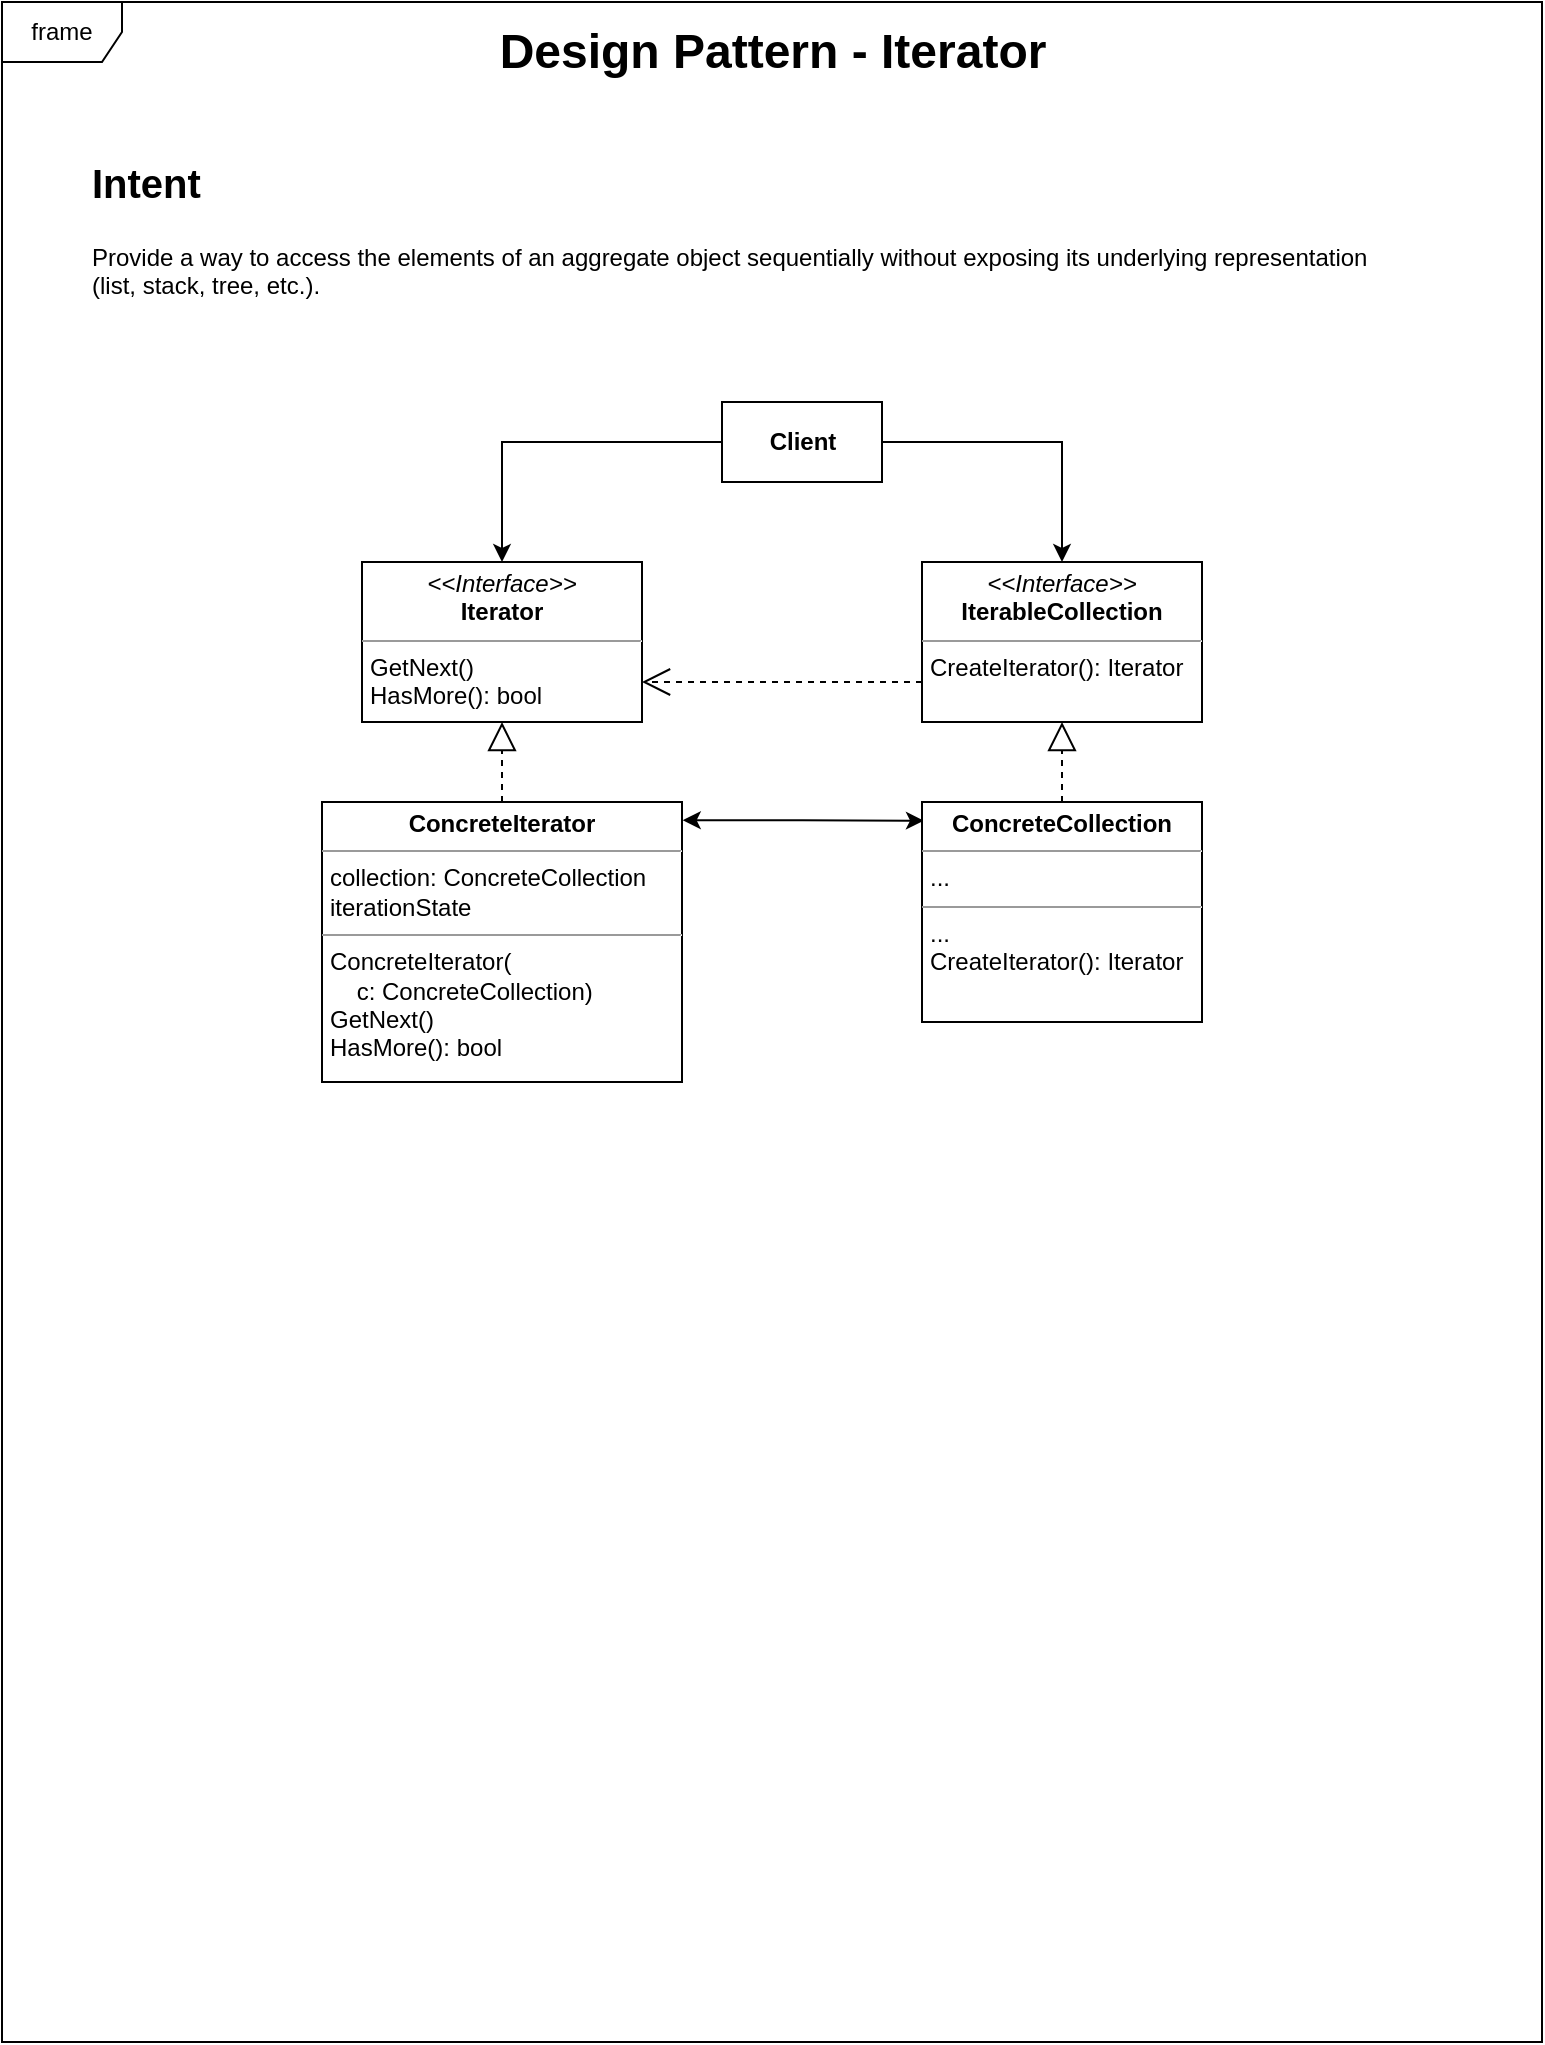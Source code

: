 <mxfile version="20.2.3" type="device"><diagram name="Page-1" id="c4acf3e9-155e-7222-9cf6-157b1a14988f"><mxGraphModel dx="1420" dy="862" grid="1" gridSize="10" guides="1" tooltips="1" connect="1" arrows="1" fold="1" page="1" pageScale="1" pageWidth="850" pageHeight="1100" background="none" math="0" shadow="0"><root><mxCell id="0"/><mxCell id="1" parent="0"/><mxCell id="ntzBAGQJPZ-71oEep1wN-15" value="frame" style="shape=umlFrame;whiteSpace=wrap;html=1;" vertex="1" parent="1"><mxGeometry x="40" y="40" width="770" height="1020" as="geometry"/></mxCell><mxCell id="Cu_ZsTEOrRFd_Toc5g8c-10" style="edgeStyle=orthogonalEdgeStyle;rounded=0;orthogonalLoop=1;jettySize=auto;html=1;exitX=0;exitY=0.5;exitDx=0;exitDy=0;entryX=0.5;entryY=0;entryDx=0;entryDy=0;" parent="1" source="ApbU5hYw-75F_Li-i1k_-64" target="ntzBAGQJPZ-71oEep1wN-1" edge="1"><mxGeometry relative="1" as="geometry"><mxPoint x="400.034" y="280" as="targetPoint"/></mxGeometry></mxCell><mxCell id="ApbU5hYw-75F_Li-i1k_-64" value="&lt;b&gt;Client&lt;/b&gt;" style="html=1;" parent="1" vertex="1"><mxGeometry x="400" y="240" width="80" height="40" as="geometry"/></mxCell><mxCell id="SNXLgNl5wJkpsjLgbIaf-1" value="&lt;b style=&quot;&quot;&gt;&lt;font style=&quot;font-size: 24px;&quot;&gt;Design Pattern - Iterator&lt;/font&gt;&lt;/b&gt;" style="text;html=1;align=center;verticalAlign=middle;resizable=0;points=[];autosize=1;strokeColor=none;fillColor=none;fontSize=16;" parent="1" vertex="1"><mxGeometry x="275" y="45" width="300" height="40" as="geometry"/></mxCell><mxCell id="KmE9x78havIfTtKwWrY--2" value="&lt;h1&gt;&lt;font style=&quot;font-size: 20px;&quot;&gt;Intent&lt;/font&gt;&lt;/h1&gt;&lt;p&gt;Provide a way to access the elements of an aggregate object sequentially without exposing its underlying representation&lt;br&gt;(list, stack, tree, etc.).&lt;br&gt;&lt;/p&gt;" style="text;html=1;strokeColor=none;fillColor=none;spacing=5;spacingTop=-20;whiteSpace=wrap;overflow=hidden;rounded=0;" parent="1" vertex="1"><mxGeometry x="80" y="110" width="690" height="80" as="geometry"/></mxCell><mxCell id="ntzBAGQJPZ-71oEep1wN-1" value="&lt;p style=&quot;margin:0px;margin-top:4px;text-align:center;&quot;&gt;&lt;i&gt;&amp;lt;&amp;lt;Interface&amp;gt;&amp;gt;&lt;/i&gt;&lt;br&gt;&lt;b&gt;Iterator&lt;/b&gt;&lt;/p&gt;&lt;hr size=&quot;1&quot;&gt;&lt;p style=&quot;margin:0px;margin-left:4px;&quot;&gt;&lt;/p&gt;&lt;p style=&quot;margin:0px;margin-left:4px;&quot;&gt;GetNext()&lt;/p&gt;&lt;p style=&quot;margin:0px;margin-left:4px;&quot;&gt;HasMore(): bool&lt;/p&gt;" style="verticalAlign=top;align=left;overflow=fill;fontSize=12;fontFamily=Helvetica;html=1;" vertex="1" parent="1"><mxGeometry x="220" y="320" width="140" height="80" as="geometry"/></mxCell><mxCell id="ntzBAGQJPZ-71oEep1wN-2" value="&lt;p style=&quot;margin:0px;margin-top:4px;text-align:center;&quot;&gt;&lt;i&gt;&amp;lt;&amp;lt;Interface&amp;gt;&amp;gt;&lt;/i&gt;&lt;br&gt;&lt;b&gt;IterableCollection&lt;/b&gt;&lt;/p&gt;&lt;hr size=&quot;1&quot;&gt;&lt;p style=&quot;margin:0px;margin-left:4px;&quot;&gt;&lt;/p&gt;&lt;p style=&quot;margin:0px;margin-left:4px;&quot;&gt;CreateIterator(): Iterator&lt;br&gt;&lt;/p&gt;" style="verticalAlign=top;align=left;overflow=fill;fontSize=12;fontFamily=Helvetica;html=1;" vertex="1" parent="1"><mxGeometry x="500" y="320" width="140" height="80" as="geometry"/></mxCell><mxCell id="ntzBAGQJPZ-71oEep1wN-11" style="edgeStyle=orthogonalEdgeStyle;rounded=0;orthogonalLoop=1;jettySize=auto;html=1;exitX=1.002;exitY=0.065;exitDx=0;exitDy=0;entryX=0.007;entryY=0.085;entryDx=0;entryDy=0;entryPerimeter=0;exitPerimeter=0;startArrow=classic;startFill=1;" edge="1" parent="1" source="ntzBAGQJPZ-71oEep1wN-3" target="ntzBAGQJPZ-71oEep1wN-4"><mxGeometry relative="1" as="geometry"><Array as="points"/></mxGeometry></mxCell><mxCell id="ntzBAGQJPZ-71oEep1wN-3" value="&lt;p style=&quot;margin:0px;margin-top:4px;text-align:center;&quot;&gt;&lt;b&gt;ConcreteIterator&lt;/b&gt;&lt;/p&gt;&lt;hr size=&quot;1&quot;&gt;&lt;p style=&quot;margin:0px;margin-left:4px;&quot;&gt;collection: ConcreteCollection&lt;/p&gt;&lt;p style=&quot;margin:0px;margin-left:4px;&quot;&gt;iterationState&lt;/p&gt;&lt;hr size=&quot;1&quot;&gt;&lt;p style=&quot;margin:0px;margin-left:4px;&quot;&gt;ConcreteIterator(&lt;/p&gt;&lt;p style=&quot;margin:0px;margin-left:4px;&quot;&gt;&lt;span style=&quot;&quot;&gt;&lt;/span&gt;&amp;nbsp; &amp;nbsp; c: ConcreteCollection)&lt;/p&gt;&lt;p style=&quot;margin:0px;margin-left:4px;&quot;&gt;GetNext()&lt;/p&gt;&lt;p style=&quot;margin:0px;margin-left:4px;&quot;&gt;HasMore(): bool&lt;br&gt;&lt;/p&gt;" style="verticalAlign=top;align=left;overflow=fill;fontSize=12;fontFamily=Helvetica;html=1;" vertex="1" parent="1"><mxGeometry x="200" y="440" width="180" height="140" as="geometry"/></mxCell><mxCell id="ntzBAGQJPZ-71oEep1wN-4" value="&lt;p style=&quot;margin:0px;margin-top:4px;text-align:center;&quot;&gt;&lt;b&gt;ConcreteCollection&lt;/b&gt;&lt;/p&gt;&lt;hr size=&quot;1&quot;&gt;&lt;p style=&quot;margin:0px;margin-left:4px;&quot;&gt;...&lt;/p&gt;&lt;hr size=&quot;1&quot;&gt;&lt;p style=&quot;margin:0px;margin-left:4px;&quot;&gt;...&lt;/p&gt;&lt;p style=&quot;margin:0px;margin-left:4px;&quot;&gt;CreateIterator(): Iterator&lt;/p&gt;" style="verticalAlign=top;align=left;overflow=fill;fontSize=12;fontFamily=Helvetica;html=1;" vertex="1" parent="1"><mxGeometry x="500" y="440" width="140" height="110" as="geometry"/></mxCell><mxCell id="ntzBAGQJPZ-71oEep1wN-6" value="" style="endArrow=block;dashed=1;endFill=0;endSize=12;html=1;rounded=0;exitX=0.5;exitY=0;exitDx=0;exitDy=0;entryX=0.5;entryY=1;entryDx=0;entryDy=0;" edge="1" parent="1" source="ntzBAGQJPZ-71oEep1wN-3" target="ntzBAGQJPZ-71oEep1wN-1"><mxGeometry width="160" relative="1" as="geometry"><mxPoint x="340" y="400" as="sourcePoint"/><mxPoint x="500" y="400" as="targetPoint"/></mxGeometry></mxCell><mxCell id="ntzBAGQJPZ-71oEep1wN-10" value="" style="endArrow=block;dashed=1;endFill=0;endSize=12;html=1;rounded=0;exitX=0.5;exitY=0;exitDx=0;exitDy=0;entryX=0.5;entryY=1;entryDx=0;entryDy=0;" edge="1" parent="1" source="ntzBAGQJPZ-71oEep1wN-4" target="ntzBAGQJPZ-71oEep1wN-2"><mxGeometry width="160" relative="1" as="geometry"><mxPoint x="360" y="450" as="sourcePoint"/><mxPoint x="360" y="410" as="targetPoint"/></mxGeometry></mxCell><mxCell id="ntzBAGQJPZ-71oEep1wN-12" style="edgeStyle=orthogonalEdgeStyle;rounded=0;orthogonalLoop=1;jettySize=auto;html=1;exitX=1;exitY=0.5;exitDx=0;exitDy=0;entryX=0.5;entryY=0;entryDx=0;entryDy=0;" edge="1" parent="1" source="ApbU5hYw-75F_Li-i1k_-64" target="ntzBAGQJPZ-71oEep1wN-2"><mxGeometry relative="1" as="geometry"><mxPoint x="660" y="210" as="sourcePoint"/><mxPoint x="570" y="310" as="targetPoint"/></mxGeometry></mxCell><mxCell id="ntzBAGQJPZ-71oEep1wN-14" value="" style="endArrow=open;endSize=12;dashed=1;html=1;rounded=0;entryX=1;entryY=0.75;entryDx=0;entryDy=0;exitX=0;exitY=0.75;exitDx=0;exitDy=0;" edge="1" parent="1" source="ntzBAGQJPZ-71oEep1wN-2" target="ntzBAGQJPZ-71oEep1wN-1"><mxGeometry x="-0.143" width="160" relative="1" as="geometry"><mxPoint x="430" y="370" as="sourcePoint"/><mxPoint x="590" y="370" as="targetPoint"/><Array as="points"><mxPoint x="430" y="380"/></Array><mxPoint as="offset"/></mxGeometry></mxCell></root></mxGraphModel></diagram></mxfile>